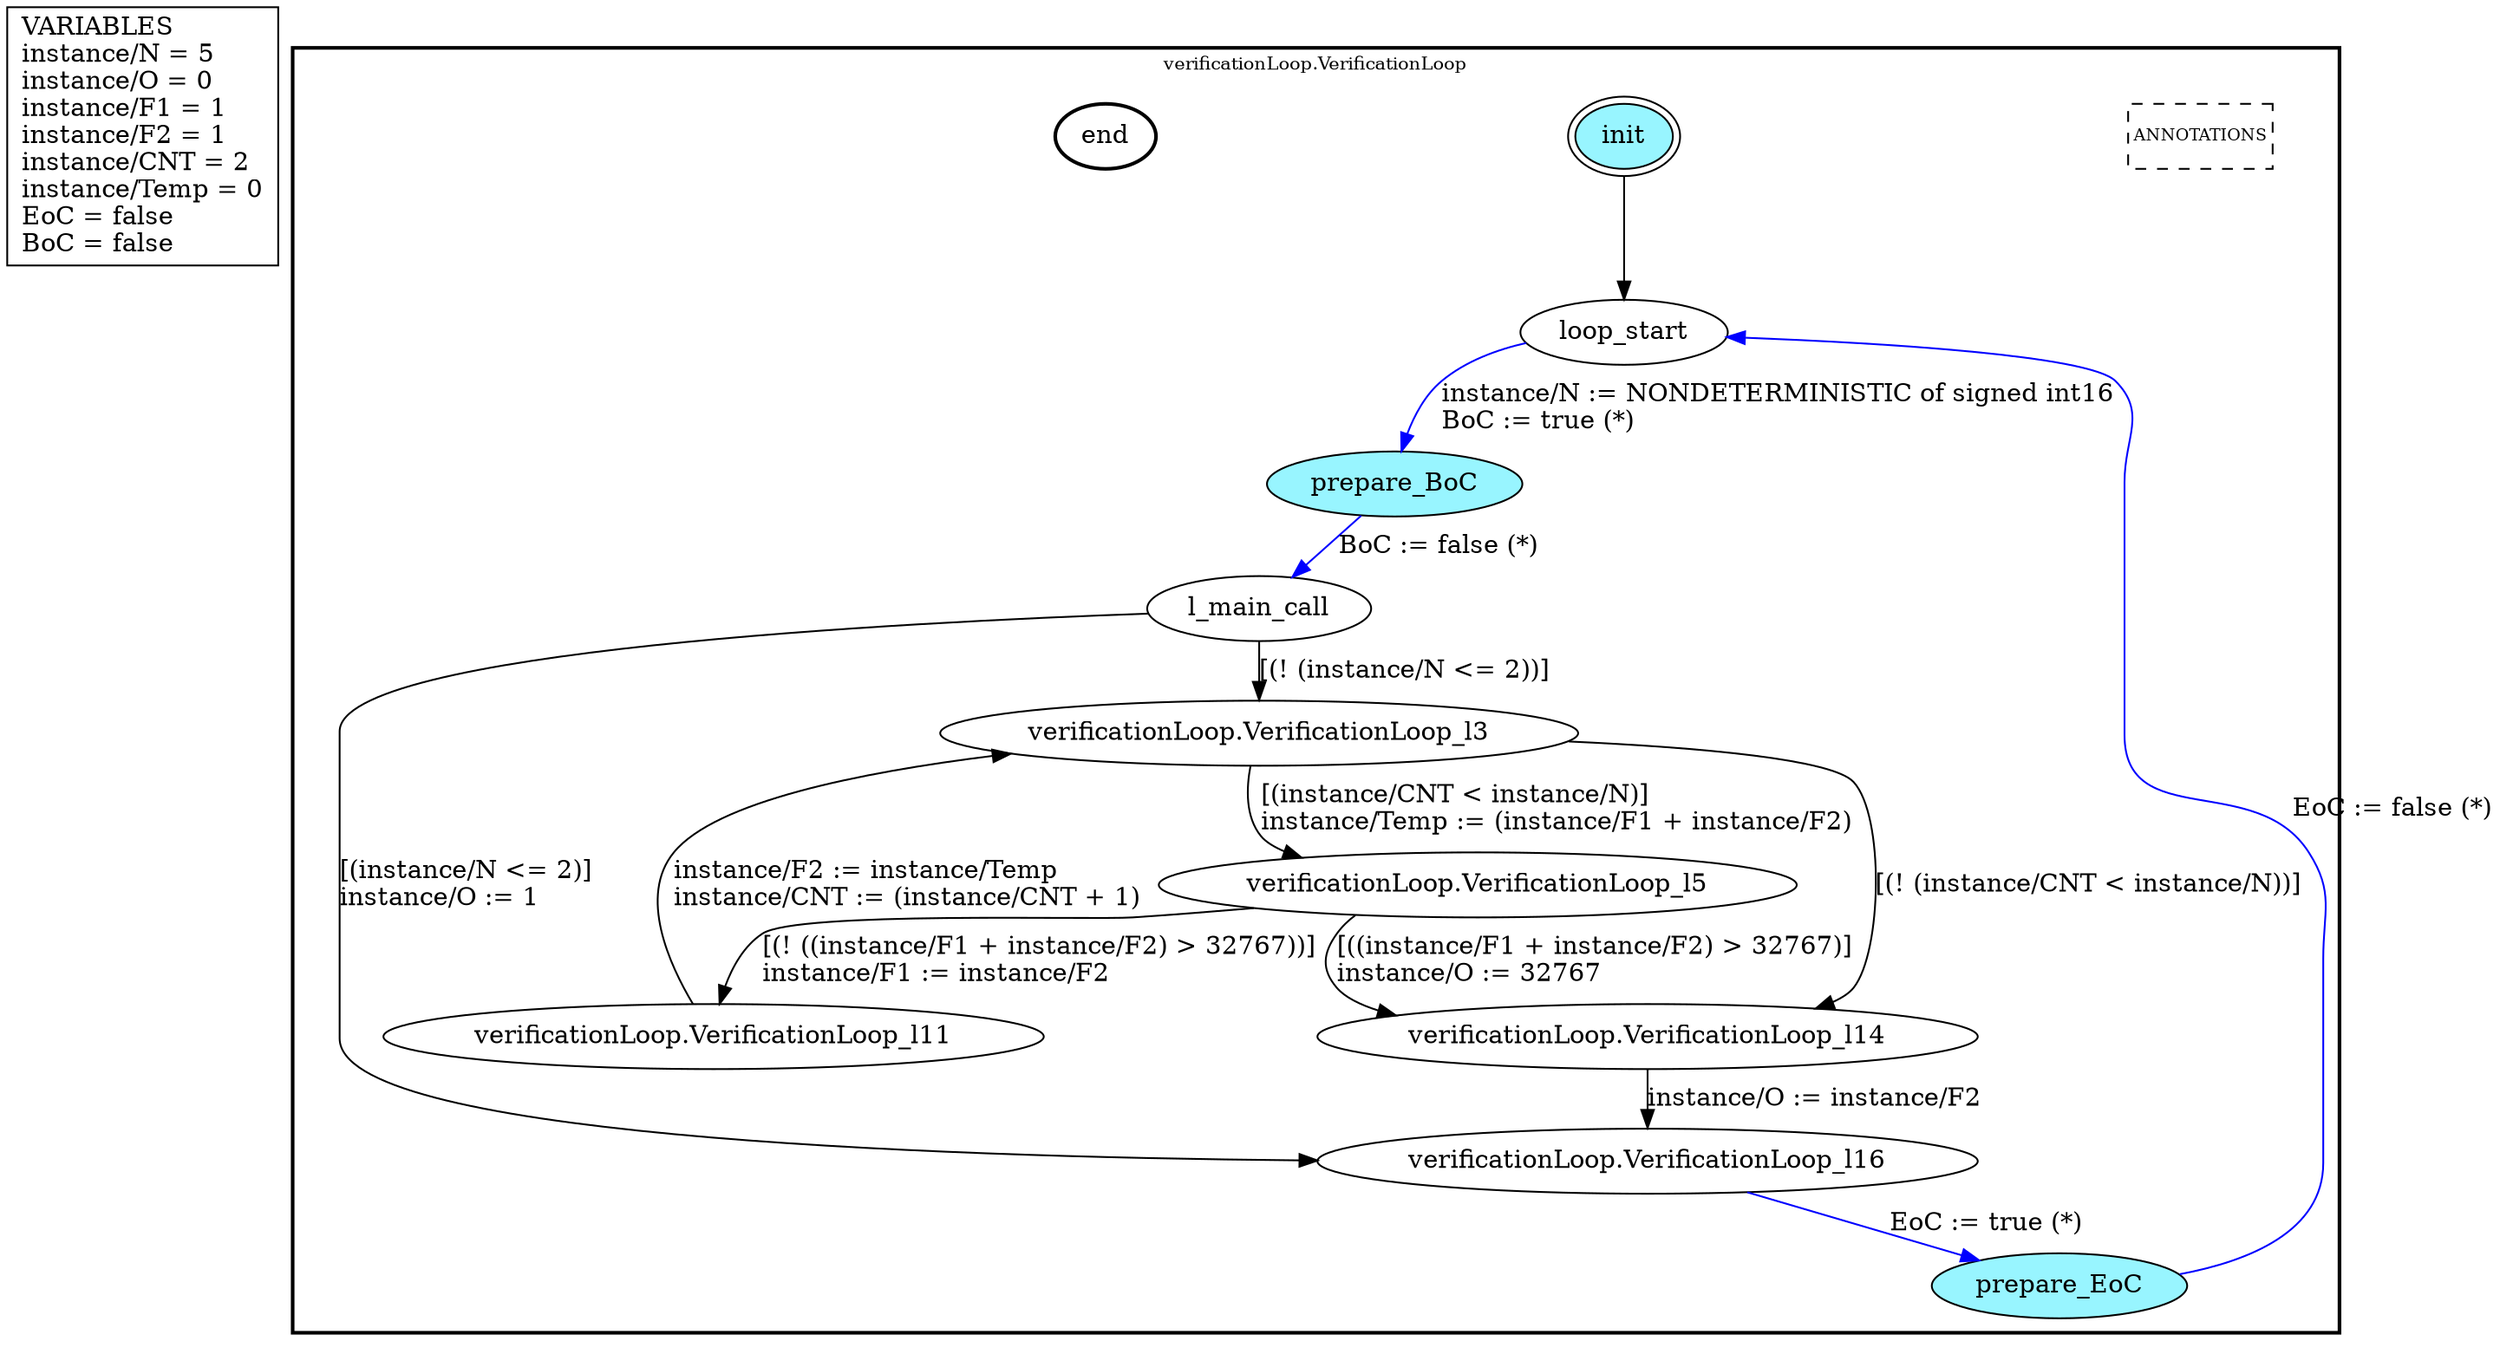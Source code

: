 digraph G {
	vars_declaration_pseudonode_network [
		label="VARIABLES\linstance/N = 5\linstance/O = 0\linstance/F1 = 1\linstance/F2 = 1\linstance/CNT = 2\linstance/Temp = 0\lEoC = false\lBoC = false\l",
		fillcolor="lightgray", shape="rectangle"];
	subgraph clusterverificationLoop_VerificationLoop {
		node [style="filled"];
		style=bold;
		color="black";
		fontsize=10;
		ranksep=0.4;
		
		label="verificationLoop.VerificationLoop";
		
		annotations_pseudonode_verificationLoop_VerificationLoop [
			label="ANNOTATIONS",
			fontsize=9, margin="0.04,0.04", fillcolor="white", shape="rectangle", style="dashed"];
		
		init_verificationLoop_VerificationLoop [label="init", color="black", fillcolor="cadetblue1", peripheries=2, shape="ellipse"];
		end_verificationLoop_VerificationLoop [label="end", color="black", fillcolor="cadetblue1", style=bold, shape="ellipse"];
		loop_start_verificationLoop_VerificationLoop [label="loop_start", color="black", fillcolor="white", shape="ellipse"];
		prepare_BoC_verificationLoop_VerificationLoop [label="prepare_BoC", color="black", fillcolor="cadetblue1", shape="ellipse"];
		l_main_call_verificationLoop_VerificationLoop [label="l_main_call", color="black", fillcolor="white", shape="ellipse"];
		prepare_EoC_verificationLoop_VerificationLoop [label="prepare_EoC", color="black", fillcolor="cadetblue1", shape="ellipse"];
		verificationLoop_VerificationLoop_l3_verificationLoop_VerificationLoop [label="verificationLoop.VerificationLoop_l3", color="black", fillcolor="white", shape="ellipse"];
		verificationLoop_VerificationLoop_l5_verificationLoop_VerificationLoop [label="verificationLoop.VerificationLoop_l5", color="black", fillcolor="white", shape="ellipse"];
		verificationLoop_VerificationLoop_l11_verificationLoop_VerificationLoop [label="verificationLoop.VerificationLoop_l11", color="black", fillcolor="white", shape="ellipse"];
		verificationLoop_VerificationLoop_l14_verificationLoop_VerificationLoop [label="verificationLoop.VerificationLoop_l14", color="black", fillcolor="white", shape="ellipse"];
		verificationLoop_VerificationLoop_l16_verificationLoop_VerificationLoop [label="verificationLoop.VerificationLoop_l16", color="black", fillcolor="white", shape="ellipse"];
		init_verificationLoop_VerificationLoop -> loop_start_verificationLoop_VerificationLoop [color="black", label=""];
		loop_start_verificationLoop_VerificationLoop -> prepare_BoC_verificationLoop_VerificationLoop [color="blue", label="instance/N := NONDETERMINISTIC of signed int16\lBoC := true (*)\l"];
		prepare_BoC_verificationLoop_VerificationLoop -> l_main_call_verificationLoop_VerificationLoop [color="blue", label="BoC := false (*)"];
		verificationLoop_VerificationLoop_l16_verificationLoop_VerificationLoop -> prepare_EoC_verificationLoop_VerificationLoop [color="blue", label="EoC := true (*)"];
		prepare_EoC_verificationLoop_VerificationLoop -> loop_start_verificationLoop_VerificationLoop [color="blue", label="EoC := false (*)"];
		l_main_call_verificationLoop_VerificationLoop -> verificationLoop_VerificationLoop_l16_verificationLoop_VerificationLoop [color="black", label="[(instance/N <= 2)]\linstance/O := 1\l"];
		l_main_call_verificationLoop_VerificationLoop -> verificationLoop_VerificationLoop_l3_verificationLoop_VerificationLoop [color="black", label="[(! (instance/N <= 2))]"];
		verificationLoop_VerificationLoop_l5_verificationLoop_VerificationLoop -> verificationLoop_VerificationLoop_l14_verificationLoop_VerificationLoop [color="black", label="[((instance/F1 + instance/F2) > 32767)]\linstance/O := 32767\l"];
		verificationLoop_VerificationLoop_l5_verificationLoop_VerificationLoop -> verificationLoop_VerificationLoop_l11_verificationLoop_VerificationLoop [color="black", label="[(! ((instance/F1 + instance/F2) > 32767))]\linstance/F1 := instance/F2\l"];
		verificationLoop_VerificationLoop_l11_verificationLoop_VerificationLoop -> verificationLoop_VerificationLoop_l3_verificationLoop_VerificationLoop [color="black", label="instance/F2 := instance/Temp\linstance/CNT := (instance/CNT + 1)\l"];
		verificationLoop_VerificationLoop_l3_verificationLoop_VerificationLoop -> verificationLoop_VerificationLoop_l5_verificationLoop_VerificationLoop [color="black", label="[(instance/CNT < instance/N)]\linstance/Temp := (instance/F1 + instance/F2)\l"];
		verificationLoop_VerificationLoop_l3_verificationLoop_VerificationLoop -> verificationLoop_VerificationLoop_l14_verificationLoop_VerificationLoop [color="black", label="[(! (instance/CNT < instance/N))]"];
		verificationLoop_VerificationLoop_l14_verificationLoop_VerificationLoop -> verificationLoop_VerificationLoop_l16_verificationLoop_VerificationLoop [color="black", label="instance/O := instance/F2"];
	}
}

